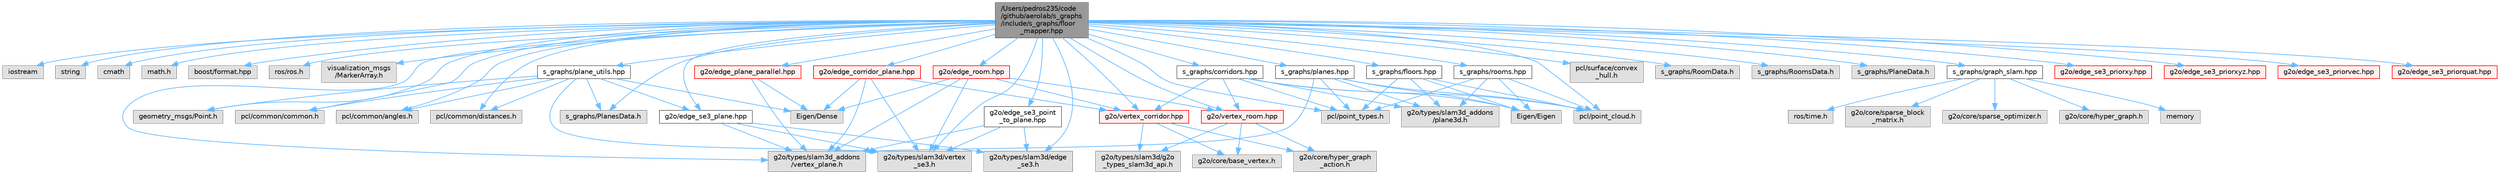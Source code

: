 digraph "/Users/pedros235/code/github/aerolab/s_graphs/include/s_graphs/floor_mapper.hpp"
{
 // LATEX_PDF_SIZE
  bgcolor="transparent";
  edge [fontname=Helvetica,fontsize=10,labelfontname=Helvetica,labelfontsize=10];
  node [fontname=Helvetica,fontsize=10,shape=box,height=0.2,width=0.4];
  Node1 [label="/Users/pedros235/code\l/github/aerolab/s_graphs\l/include/s_graphs/floor\l_mapper.hpp",height=0.2,width=0.4,color="gray40", fillcolor="grey60", style="filled", fontcolor="black",tooltip=" "];
  Node1 -> Node2 [color="steelblue1",style="solid"];
  Node2 [label="iostream",height=0.2,width=0.4,color="grey60", fillcolor="#E0E0E0", style="filled",tooltip=" "];
  Node1 -> Node3 [color="steelblue1",style="solid"];
  Node3 [label="string",height=0.2,width=0.4,color="grey60", fillcolor="#E0E0E0", style="filled",tooltip=" "];
  Node1 -> Node4 [color="steelblue1",style="solid"];
  Node4 [label="cmath",height=0.2,width=0.4,color="grey60", fillcolor="#E0E0E0", style="filled",tooltip=" "];
  Node1 -> Node5 [color="steelblue1",style="solid"];
  Node5 [label="math.h",height=0.2,width=0.4,color="grey60", fillcolor="#E0E0E0", style="filled",tooltip=" "];
  Node1 -> Node6 [color="steelblue1",style="solid"];
  Node6 [label="boost/format.hpp",height=0.2,width=0.4,color="grey60", fillcolor="#E0E0E0", style="filled",tooltip=" "];
  Node1 -> Node7 [color="steelblue1",style="solid"];
  Node7 [label="ros/ros.h",height=0.2,width=0.4,color="grey60", fillcolor="#E0E0E0", style="filled",tooltip=" "];
  Node1 -> Node8 [color="steelblue1",style="solid"];
  Node8 [label="visualization_msgs\l/MarkerArray.h",height=0.2,width=0.4,color="grey60", fillcolor="#E0E0E0", style="filled",tooltip=" "];
  Node1 -> Node9 [color="steelblue1",style="solid"];
  Node9 [label="geometry_msgs/Point.h",height=0.2,width=0.4,color="grey60", fillcolor="#E0E0E0", style="filled",tooltip=" "];
  Node1 -> Node10 [color="steelblue1",style="solid"];
  Node10 [label="pcl/point_types.h",height=0.2,width=0.4,color="grey60", fillcolor="#E0E0E0", style="filled",tooltip=" "];
  Node1 -> Node11 [color="steelblue1",style="solid"];
  Node11 [label="pcl/point_cloud.h",height=0.2,width=0.4,color="grey60", fillcolor="#E0E0E0", style="filled",tooltip=" "];
  Node1 -> Node12 [color="steelblue1",style="solid"];
  Node12 [label="pcl/surface/convex\l_hull.h",height=0.2,width=0.4,color="grey60", fillcolor="#E0E0E0", style="filled",tooltip=" "];
  Node1 -> Node13 [color="steelblue1",style="solid"];
  Node13 [label="pcl/common/common.h",height=0.2,width=0.4,color="grey60", fillcolor="#E0E0E0", style="filled",tooltip=" "];
  Node1 -> Node14 [color="steelblue1",style="solid"];
  Node14 [label="pcl/common/angles.h",height=0.2,width=0.4,color="grey60", fillcolor="#E0E0E0", style="filled",tooltip=" "];
  Node1 -> Node15 [color="steelblue1",style="solid"];
  Node15 [label="pcl/common/distances.h",height=0.2,width=0.4,color="grey60", fillcolor="#E0E0E0", style="filled",tooltip=" "];
  Node1 -> Node16 [color="steelblue1",style="solid"];
  Node16 [label="s_graphs/RoomData.h",height=0.2,width=0.4,color="grey60", fillcolor="#E0E0E0", style="filled",tooltip=" "];
  Node1 -> Node17 [color="steelblue1",style="solid"];
  Node17 [label="s_graphs/RoomsData.h",height=0.2,width=0.4,color="grey60", fillcolor="#E0E0E0", style="filled",tooltip=" "];
  Node1 -> Node18 [color="steelblue1",style="solid"];
  Node18 [label="s_graphs/PlaneData.h",height=0.2,width=0.4,color="grey60", fillcolor="#E0E0E0", style="filled",tooltip=" "];
  Node1 -> Node19 [color="steelblue1",style="solid"];
  Node19 [label="s_graphs/PlanesData.h",height=0.2,width=0.4,color="grey60", fillcolor="#E0E0E0", style="filled",tooltip=" "];
  Node1 -> Node20 [color="steelblue1",style="solid"];
  Node20 [label="s_graphs/graph_slam.hpp",height=0.2,width=0.4,color="grey40", fillcolor="white", style="filled",URL="$graph__slam_8hpp.html",tooltip=" "];
  Node20 -> Node21 [color="steelblue1",style="solid"];
  Node21 [label="memory",height=0.2,width=0.4,color="grey60", fillcolor="#E0E0E0", style="filled",tooltip=" "];
  Node20 -> Node22 [color="steelblue1",style="solid"];
  Node22 [label="ros/time.h",height=0.2,width=0.4,color="grey60", fillcolor="#E0E0E0", style="filled",tooltip=" "];
  Node20 -> Node23 [color="steelblue1",style="solid"];
  Node23 [label="g2o/core/sparse_block\l_matrix.h",height=0.2,width=0.4,color="grey60", fillcolor="#E0E0E0", style="filled",tooltip=" "];
  Node20 -> Node24 [color="steelblue1",style="solid"];
  Node24 [label="g2o/core/sparse_optimizer.h",height=0.2,width=0.4,color="grey60", fillcolor="#E0E0E0", style="filled",tooltip=" "];
  Node20 -> Node25 [color="steelblue1",style="solid"];
  Node25 [label="g2o/core/hyper_graph.h",height=0.2,width=0.4,color="grey60", fillcolor="#E0E0E0", style="filled",tooltip=" "];
  Node1 -> Node26 [color="steelblue1",style="solid"];
  Node26 [label="s_graphs/planes.hpp",height=0.2,width=0.4,color="grey40", fillcolor="white", style="filled",URL="$planes_8hpp.html",tooltip=" "];
  Node26 -> Node27 [color="steelblue1",style="solid"];
  Node27 [label="Eigen/Eigen",height=0.2,width=0.4,color="grey60", fillcolor="#E0E0E0", style="filled",tooltip=" "];
  Node26 -> Node28 [color="steelblue1",style="solid"];
  Node28 [label="g2o/types/slam3d_addons\l/vertex_plane.h",height=0.2,width=0.4,color="grey60", fillcolor="#E0E0E0", style="filled",tooltip=" "];
  Node26 -> Node29 [color="steelblue1",style="solid"];
  Node29 [label="g2o/types/slam3d_addons\l/plane3d.h",height=0.2,width=0.4,color="grey60", fillcolor="#E0E0E0", style="filled",tooltip=" "];
  Node26 -> Node10 [color="steelblue1",style="solid"];
  Node26 -> Node11 [color="steelblue1",style="solid"];
  Node1 -> Node30 [color="steelblue1",style="solid"];
  Node30 [label="s_graphs/corridors.hpp",height=0.2,width=0.4,color="grey40", fillcolor="white", style="filled",URL="$corridors_8hpp.html",tooltip=" "];
  Node30 -> Node27 [color="steelblue1",style="solid"];
  Node30 -> Node29 [color="steelblue1",style="solid"];
  Node30 -> Node10 [color="steelblue1",style="solid"];
  Node30 -> Node11 [color="steelblue1",style="solid"];
  Node30 -> Node31 [color="steelblue1",style="solid"];
  Node31 [label="g2o/vertex_corridor.hpp",height=0.2,width=0.4,color="red", fillcolor="#FFF0F0", style="filled",URL="$vertex__corridor_8hpp.html",tooltip=" "];
  Node31 -> Node32 [color="steelblue1",style="solid"];
  Node32 [label="g2o/types/slam3d/g2o\l_types_slam3d_api.h",height=0.2,width=0.4,color="grey60", fillcolor="#E0E0E0", style="filled",tooltip=" "];
  Node31 -> Node33 [color="steelblue1",style="solid"];
  Node33 [label="g2o/core/base_vertex.h",height=0.2,width=0.4,color="grey60", fillcolor="#E0E0E0", style="filled",tooltip=" "];
  Node31 -> Node34 [color="steelblue1",style="solid"];
  Node34 [label="g2o/core/hyper_graph\l_action.h",height=0.2,width=0.4,color="grey60", fillcolor="#E0E0E0", style="filled",tooltip=" "];
  Node30 -> Node36 [color="steelblue1",style="solid"];
  Node36 [label="g2o/vertex_room.hpp",height=0.2,width=0.4,color="red", fillcolor="#FFF0F0", style="filled",URL="$vertex__room_8hpp.html",tooltip=" "];
  Node36 -> Node32 [color="steelblue1",style="solid"];
  Node36 -> Node33 [color="steelblue1",style="solid"];
  Node36 -> Node34 [color="steelblue1",style="solid"];
  Node1 -> Node37 [color="steelblue1",style="solid"];
  Node37 [label="s_graphs/rooms.hpp",height=0.2,width=0.4,color="grey40", fillcolor="white", style="filled",URL="$rooms_8hpp.html",tooltip=" "];
  Node37 -> Node27 [color="steelblue1",style="solid"];
  Node37 -> Node29 [color="steelblue1",style="solid"];
  Node37 -> Node10 [color="steelblue1",style="solid"];
  Node37 -> Node11 [color="steelblue1",style="solid"];
  Node1 -> Node38 [color="steelblue1",style="solid"];
  Node38 [label="s_graphs/floors.hpp",height=0.2,width=0.4,color="grey40", fillcolor="white", style="filled",URL="$floors_8hpp.html",tooltip=" "];
  Node38 -> Node27 [color="steelblue1",style="solid"];
  Node38 -> Node29 [color="steelblue1",style="solid"];
  Node38 -> Node10 [color="steelblue1",style="solid"];
  Node38 -> Node11 [color="steelblue1",style="solid"];
  Node1 -> Node39 [color="steelblue1",style="solid"];
  Node39 [label="s_graphs/plane_utils.hpp",height=0.2,width=0.4,color="grey40", fillcolor="white", style="filled",URL="$plane__utils_8hpp.html",tooltip=" "];
  Node39 -> Node40 [color="steelblue1",style="solid"];
  Node40 [label="Eigen/Dense",height=0.2,width=0.4,color="grey60", fillcolor="#E0E0E0", style="filled",tooltip=" "];
  Node39 -> Node19 [color="steelblue1",style="solid"];
  Node39 -> Node41 [color="steelblue1",style="solid"];
  Node41 [label="g2o/types/slam3d/vertex\l_se3.h",height=0.2,width=0.4,color="grey60", fillcolor="#E0E0E0", style="filled",tooltip=" "];
  Node39 -> Node42 [color="steelblue1",style="solid"];
  Node42 [label="g2o/edge_se3_plane.hpp",height=0.2,width=0.4,color="grey40", fillcolor="white", style="filled",URL="$edge__se3__plane_8hpp.html",tooltip=" "];
  Node42 -> Node43 [color="steelblue1",style="solid"];
  Node43 [label="g2o/types/slam3d/edge\l_se3.h",height=0.2,width=0.4,color="grey60", fillcolor="#E0E0E0", style="filled",tooltip=" "];
  Node42 -> Node41 [color="steelblue1",style="solid"];
  Node42 -> Node28 [color="steelblue1",style="solid"];
  Node39 -> Node13 [color="steelblue1",style="solid"];
  Node39 -> Node14 [color="steelblue1",style="solid"];
  Node39 -> Node15 [color="steelblue1",style="solid"];
  Node39 -> Node9 [color="steelblue1",style="solid"];
  Node1 -> Node36 [color="steelblue1",style="solid"];
  Node1 -> Node31 [color="steelblue1",style="solid"];
  Node1 -> Node43 [color="steelblue1",style="solid"];
  Node1 -> Node41 [color="steelblue1",style="solid"];
  Node1 -> Node42 [color="steelblue1",style="solid"];
  Node1 -> Node44 [color="steelblue1",style="solid"];
  Node44 [label="g2o/edge_se3_priorxy.hpp",height=0.2,width=0.4,color="red", fillcolor="#FFF0F0", style="filled",URL="$edge__se3__priorxy_8hpp.html",tooltip=" "];
  Node1 -> Node47 [color="steelblue1",style="solid"];
  Node47 [label="g2o/edge_se3_priorxyz.hpp",height=0.2,width=0.4,color="red", fillcolor="#FFF0F0", style="filled",URL="$edge__se3__priorxyz_8hpp.html",tooltip=" "];
  Node1 -> Node48 [color="steelblue1",style="solid"];
  Node48 [label="g2o/edge_se3_priorvec.hpp",height=0.2,width=0.4,color="red", fillcolor="#FFF0F0", style="filled",URL="$edge__se3__priorvec_8hpp.html",tooltip=" "];
  Node1 -> Node49 [color="steelblue1",style="solid"];
  Node49 [label="g2o/edge_se3_priorquat.hpp",height=0.2,width=0.4,color="red", fillcolor="#FFF0F0", style="filled",URL="$edge__se3__priorquat_8hpp.html",tooltip=" "];
  Node1 -> Node28 [color="steelblue1",style="solid"];
  Node1 -> Node50 [color="steelblue1",style="solid"];
  Node50 [label="g2o/edge_se3_point\l_to_plane.hpp",height=0.2,width=0.4,color="grey40", fillcolor="white", style="filled",URL="$edge__se3__point__to__plane_8hpp.html",tooltip=" "];
  Node50 -> Node43 [color="steelblue1",style="solid"];
  Node50 -> Node41 [color="steelblue1",style="solid"];
  Node50 -> Node28 [color="steelblue1",style="solid"];
  Node1 -> Node51 [color="steelblue1",style="solid"];
  Node51 [label="g2o/edge_plane_parallel.hpp",height=0.2,width=0.4,color="red", fillcolor="#FFF0F0", style="filled",URL="$edge__plane__parallel_8hpp.html",tooltip=" "];
  Node51 -> Node40 [color="steelblue1",style="solid"];
  Node51 -> Node28 [color="steelblue1",style="solid"];
  Node1 -> Node53 [color="steelblue1",style="solid"];
  Node53 [label="g2o/edge_corridor_plane.hpp",height=0.2,width=0.4,color="red", fillcolor="#FFF0F0", style="filled",URL="$edge__corridor__plane_8hpp.html",tooltip=" "];
  Node53 -> Node40 [color="steelblue1",style="solid"];
  Node53 -> Node28 [color="steelblue1",style="solid"];
  Node53 -> Node41 [color="steelblue1",style="solid"];
  Node53 -> Node31 [color="steelblue1",style="solid"];
  Node1 -> Node54 [color="steelblue1",style="solid"];
  Node54 [label="g2o/edge_room.hpp",height=0.2,width=0.4,color="red", fillcolor="#FFF0F0", style="filled",URL="$edge__room_8hpp.html",tooltip=" "];
  Node54 -> Node40 [color="steelblue1",style="solid"];
  Node54 -> Node28 [color="steelblue1",style="solid"];
  Node54 -> Node41 [color="steelblue1",style="solid"];
  Node54 -> Node36 [color="steelblue1",style="solid"];
  Node54 -> Node31 [color="steelblue1",style="solid"];
}
